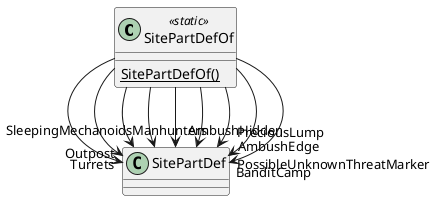 @startuml
class SitePartDefOf <<static>> {
    {static} SitePartDefOf()
}
SitePartDefOf --> "Outpost" SitePartDef
SitePartDefOf --> "Turrets" SitePartDef
SitePartDefOf --> "Manhunters" SitePartDef
SitePartDefOf --> "SleepingMechanoids" SitePartDef
SitePartDefOf --> "AmbushHidden" SitePartDef
SitePartDefOf --> "AmbushEdge" SitePartDef
SitePartDefOf --> "PreciousLump" SitePartDef
SitePartDefOf --> "PossibleUnknownThreatMarker" SitePartDef
SitePartDefOf --> "BanditCamp" SitePartDef
@enduml
